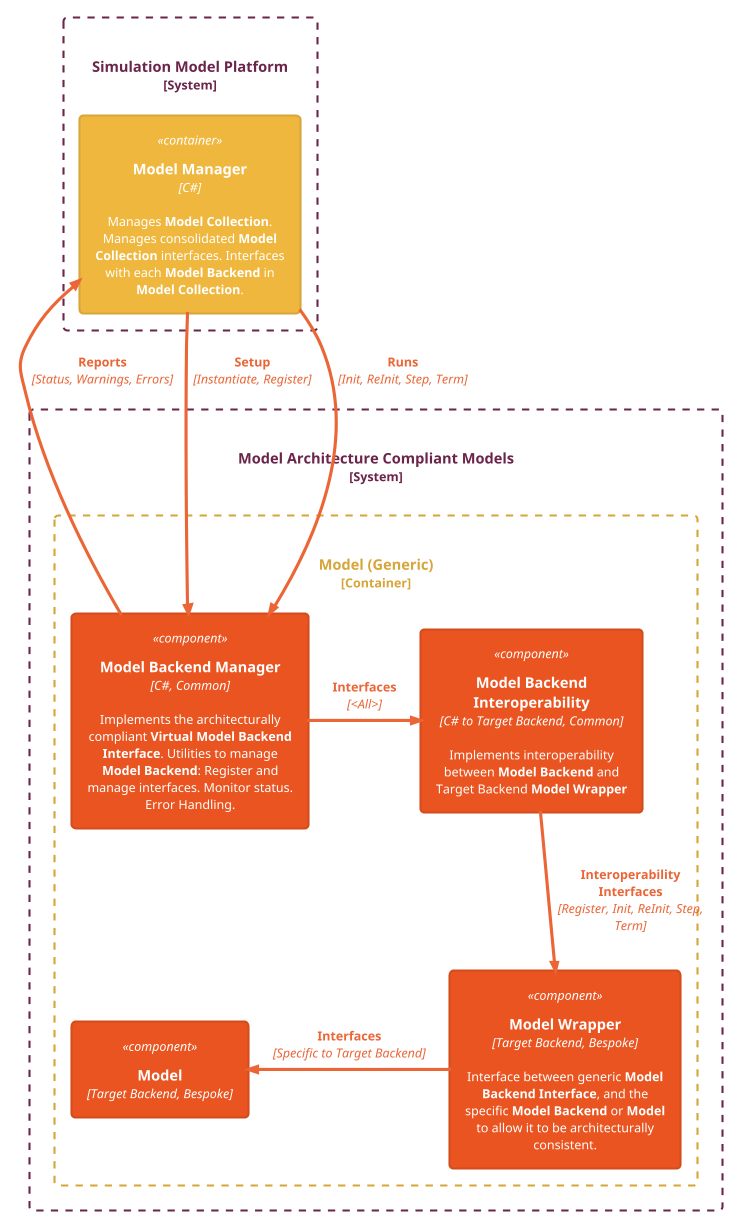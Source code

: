 @startuml L3_Component Diagram - Model

!theme C4_united from <C4/themes>
!include <C4/C4_Component>

System_Boundary(SimulationModelPlatform, "Simulation Model Platform") {
    Container(ModelManager, "Model Manager", "C#", "Manages **Model Collection**. Manages consolidated **Model Collection** interfaces. Interfaces with each **Model Backend** in **Model Collection**.")
}

System_Boundary(Models, "Model Architecture Compliant Models") {
    Container_Boundary(ModelGeneric, "Model (Generic)"){
        Component(ModelBackendManager, "Model Backend Manager", "C#, Common", "Implements the architecturally compliant **Virtual Model Backend Interface**. Utilities to manage **Model Backend**: Register and manage interfaces. Monitor status. Error Handling.")
        Component(ModelBackendInterop, "Model Backend Interoperability", "C# to Target Backend, Common", "Implements interoperability between **Model Backend** and Target Backend **Model Wrapper**")
        Component(ModelWrapper, "Model Wrapper", "Target Backend, Bespoke", "Interface between generic **Model Backend Interface**, and the specific **Model Backend** or **Model** to allow it to be architecturally consistent.")
        Component(ModelSource, "Model", "Target Backend, Bespoke", "")
    }
}

Rel_D(ModelManager, ModelBackendManager, "Setup", "Instantiate, Register")
Rel_D(ModelManager, ModelBackendManager, "Runs", "Init, ReInit, Step, Term")
Rel_D(ModelBackendManager, ModelManager, "Reports", "Status, Warnings, Errors")

Rel_R(ModelBackendManager, ModelBackendInterop, "Interfaces", "<All>")

Rel_D(ModelBackendInterop, ModelWrapper, "Interoperability Interfaces", "Register, Init, ReInit, Step, Term")

Rel_L(ModelWrapper, ModelSource, "Interfaces", "Specific to Target Backend") 

@enduml